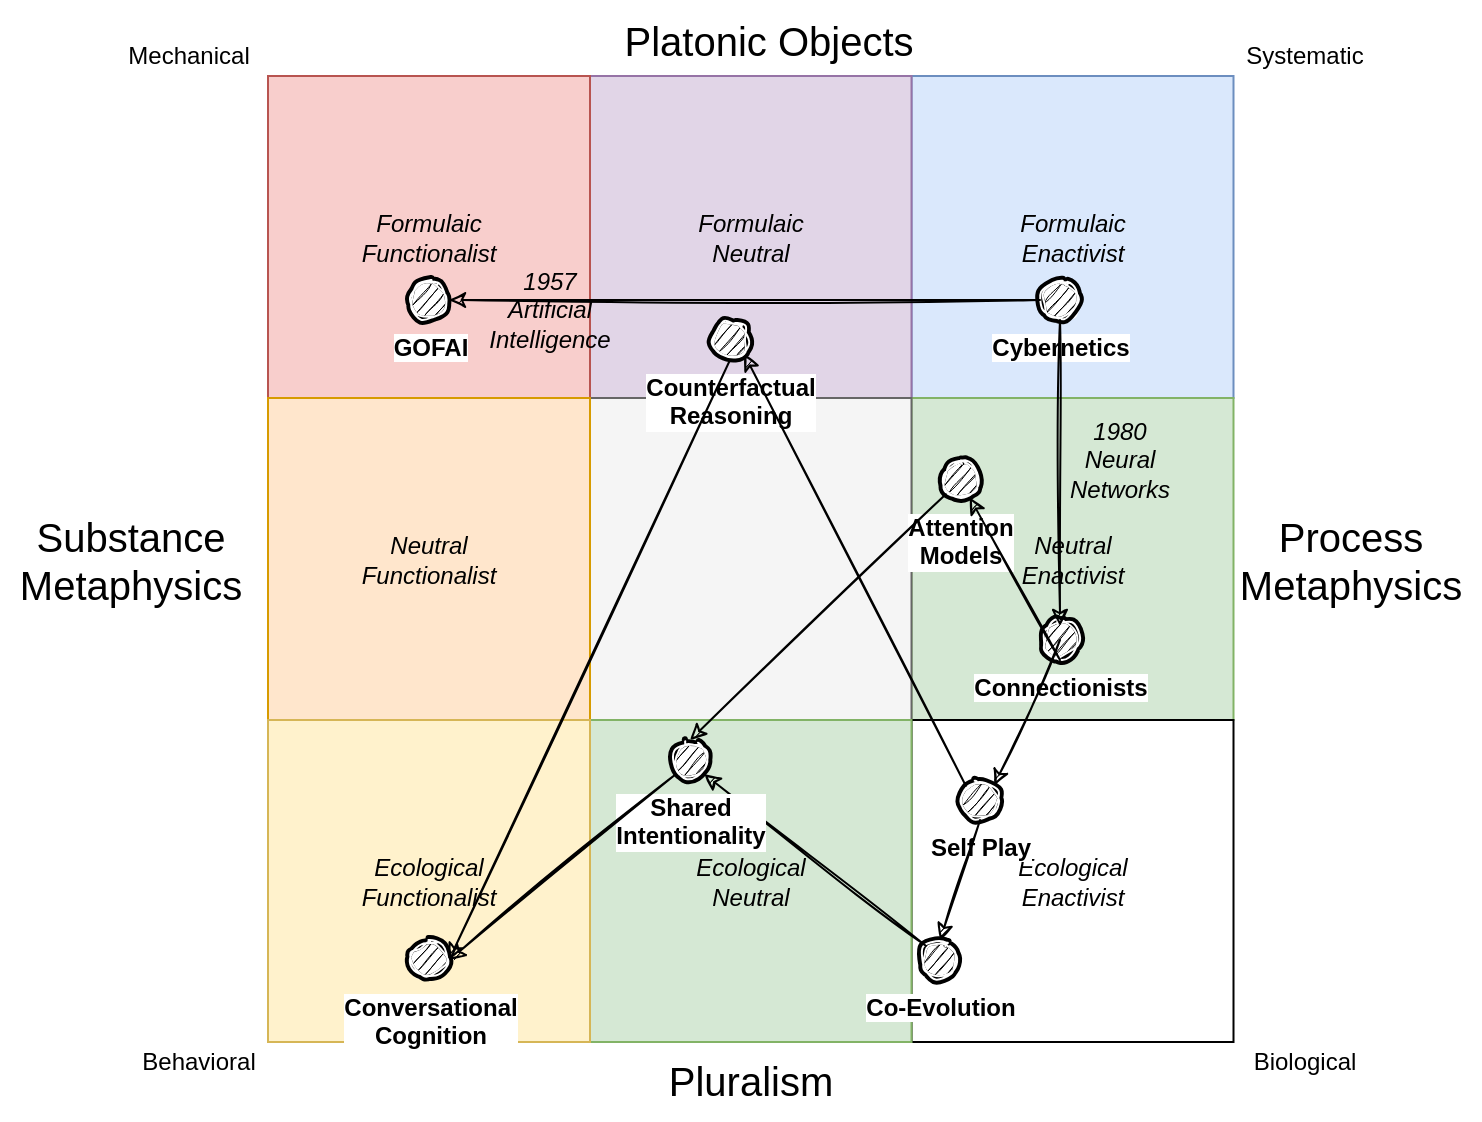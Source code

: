 <mxfile version="20.1.1" type="github"><diagram id="e_Nu4UiDqZK5FSXZQxsC" name="Page-1"><mxGraphModel dx="1811" dy="588" grid="1" gridSize="10" guides="1" tooltips="1" connect="1" arrows="1" fold="1" page="1" pageScale="1" pageWidth="850" pageHeight="1100" math="0" shadow="0"><root><mxCell id="0"/><mxCell id="1" parent="0"/><mxCell id="sh00X7Pk_uNUSvd-SBW9-1" value="Formulaic&lt;br&gt;Enactivist" style="whiteSpace=wrap;html=1;aspect=fixed;fillColor=#dae8fc;strokeColor=#6c8ebf;fontStyle=2" parent="1" vertex="1"><mxGeometry x="435.75" y="38" width="161" height="161" as="geometry"/></mxCell><mxCell id="sh00X7Pk_uNUSvd-SBW9-2" value="Formulaic&lt;br&gt;Neutral" style="whiteSpace=wrap;html=1;aspect=fixed;fillColor=#e1d5e7;strokeColor=#9673a6;labelPosition=center;verticalLabelPosition=middle;align=center;verticalAlign=middle;fontStyle=2" parent="1" vertex="1"><mxGeometry x="274.75" y="38" width="161" height="161" as="geometry"/></mxCell><mxCell id="sh00X7Pk_uNUSvd-SBW9-3" value="Formulaic&lt;br&gt;Functionalist" style="whiteSpace=wrap;html=1;aspect=fixed;fillColor=#f8cecc;strokeColor=#b85450;fontStyle=2" parent="1" vertex="1"><mxGeometry x="114.0" y="38" width="161" height="161" as="geometry"/></mxCell><mxCell id="sh00X7Pk_uNUSvd-SBW9-4" value="Neutral&lt;br&gt;Enactivist" style="whiteSpace=wrap;html=1;aspect=fixed;fillColor=#d5e8d4;strokeColor=#82b366;fontStyle=2" parent="1" vertex="1"><mxGeometry x="435.75" y="199" width="161" height="161" as="geometry"/></mxCell><mxCell id="sh00X7Pk_uNUSvd-SBW9-5" value="" style="whiteSpace=wrap;html=1;aspect=fixed;fillColor=#f5f5f5;strokeColor=#666666;fontColor=#333333;" parent="1" vertex="1"><mxGeometry x="274.75" y="199" width="161" height="161" as="geometry"/></mxCell><mxCell id="sh00X7Pk_uNUSvd-SBW9-6" value="Neutral&lt;br&gt;Functionalist" style="whiteSpace=wrap;html=1;aspect=fixed;fillColor=#ffe6cc;strokeColor=#d79b00;fontStyle=2" parent="1" vertex="1"><mxGeometry x="114" y="199" width="161" height="161" as="geometry"/></mxCell><mxCell id="sh00X7Pk_uNUSvd-SBW9-7" value="Ecological&lt;br&gt;Enactivist" style="whiteSpace=wrap;html=1;aspect=fixed;fontStyle=2" parent="1" vertex="1"><mxGeometry x="435.75" y="360" width="161" height="161" as="geometry"/></mxCell><mxCell id="sh00X7Pk_uNUSvd-SBW9-8" value="Ecological&lt;br&gt;Neutral" style="whiteSpace=wrap;html=1;aspect=fixed;fillColor=#d5e8d4;strokeColor=#82b366;fontStyle=2" parent="1" vertex="1"><mxGeometry x="274.75" y="360" width="161" height="161" as="geometry"/></mxCell><mxCell id="sh00X7Pk_uNUSvd-SBW9-9" value="Ecological&lt;br&gt;Functionalist" style="whiteSpace=wrap;html=1;aspect=fixed;fillColor=#fff2cc;strokeColor=#d6b656;fontStyle=2" parent="1" vertex="1"><mxGeometry x="114" y="360" width="161" height="161" as="geometry"/></mxCell><mxCell id="trqewR6XDROr1OXFbvpF-8" value="Pluralism" style="text;html=1;align=center;verticalAlign=middle;resizable=0;points=[];autosize=1;fontSize=20;" parent="1" vertex="1"><mxGeometry x="300" y="520" width="110" height="40" as="geometry"/></mxCell><mxCell id="trqewR6XDROr1OXFbvpF-9" value="Platonic Objects" style="text;html=1;align=center;verticalAlign=middle;resizable=0;points=[];autosize=1;fontSize=20;" parent="1" vertex="1"><mxGeometry x="279" width="170" height="40" as="geometry"/></mxCell><mxCell id="trqewR6XDROr1OXFbvpF-10" value="Process&lt;br&gt;Metaphysics" style="text;html=1;align=center;verticalAlign=middle;resizable=0;points=[];autosize=1;fontSize=20;" parent="1" vertex="1"><mxGeometry x="590" y="250" width="130" height="60" as="geometry"/></mxCell><mxCell id="trqewR6XDROr1OXFbvpF-11" value="Substance&lt;br&gt;Metaphysics" style="text;html=1;align=center;verticalAlign=middle;resizable=0;points=[];autosize=1;fontSize=20;" parent="1" vertex="1"><mxGeometry x="-20" y="250" width="130" height="60" as="geometry"/></mxCell><mxCell id="PCBCEUplg-xkWiTj8X5o-1" value="Mechanical" style="text;html=1;align=center;verticalAlign=middle;resizable=0;points=[];autosize=1;" parent="1" vertex="1"><mxGeometry x="34" y="18" width="80" height="20" as="geometry"/></mxCell><mxCell id="PCBCEUplg-xkWiTj8X5o-2" value="Systematic" style="text;html=1;align=center;verticalAlign=middle;resizable=0;points=[];autosize=1;" parent="1" vertex="1"><mxGeometry x="596.75" y="18" width="70" height="20" as="geometry"/></mxCell><mxCell id="PCBCEUplg-xkWiTj8X5o-3" value="Biological" style="text;html=1;align=center;verticalAlign=middle;resizable=0;points=[];autosize=1;" parent="1" vertex="1"><mxGeometry x="596.75" y="521" width="70" height="20" as="geometry"/></mxCell><mxCell id="PCBCEUplg-xkWiTj8X5o-4" value="Behavioral" style="text;html=1;align=center;verticalAlign=middle;resizable=0;points=[];autosize=1;" parent="1" vertex="1"><mxGeometry x="44" y="521" width="70" height="20" as="geometry"/></mxCell><mxCell id="PCBCEUplg-xkWiTj8X5o-8" style="edgeStyle=orthogonalEdgeStyle;rounded=0;orthogonalLoop=1;jettySize=auto;html=1;exitX=0.5;exitY=1;exitDx=0;exitDy=0;" parent="1" edge="1"><mxGeometry relative="1" as="geometry"><mxPoint x="345" y="390" as="sourcePoint"/><mxPoint x="345" y="390" as="targetPoint"/></mxGeometry></mxCell><mxCell id="yZrjjNsprhIIdJXyeB74-1" value="Cybernetics" style="shape=mxgraph.bpmn.shape;html=1;verticalLabelPosition=bottom;labelBackgroundColor=#ffffff;verticalAlign=top;align=center;perimeter=ellipsePerimeter;outlineConnect=0;outline=end;symbol=terminate;rotation=0;fontStyle=1;sketch=1;" parent="1" vertex="1"><mxGeometry x="500" y="140" width="20" height="20" as="geometry"/></mxCell><mxCell id="yZrjjNsprhIIdJXyeB74-2" value="GOFAI" style="shape=mxgraph.bpmn.shape;html=1;verticalLabelPosition=bottom;labelBackgroundColor=#ffffff;verticalAlign=top;align=center;perimeter=ellipsePerimeter;outlineConnect=0;outline=end;symbol=terminate;rotation=0;fontStyle=1;sketch=1;" parent="1" vertex="1"><mxGeometry x="184.5" y="140" width="20" height="20" as="geometry"/></mxCell><mxCell id="yZrjjNsprhIIdJXyeB74-3" value="Connectionists" style="shape=mxgraph.bpmn.shape;html=1;verticalLabelPosition=bottom;labelBackgroundColor=#ffffff;verticalAlign=top;align=center;perimeter=ellipsePerimeter;outlineConnect=0;outline=end;symbol=terminate;rotation=0;fontStyle=1;sketch=1;" parent="1" vertex="1"><mxGeometry x="500" y="310" width="20" height="20" as="geometry"/></mxCell><mxCell id="yZrjjNsprhIIdJXyeB74-6" value="" style="endArrow=classic;html=1;entryX=1;entryY=0.5;entryDx=0;entryDy=0;exitX=0;exitY=0.5;exitDx=0;exitDy=0;sketch=1;" parent="1" source="yZrjjNsprhIIdJXyeB74-1" target="yZrjjNsprhIIdJXyeB74-2" edge="1"><mxGeometry width="50" height="50" relative="1" as="geometry"><mxPoint x="280" y="340" as="sourcePoint"/><mxPoint x="330" y="290" as="targetPoint"/></mxGeometry></mxCell><mxCell id="yZrjjNsprhIIdJXyeB74-7" value="" style="endArrow=classic;html=1;exitX=0.5;exitY=1;exitDx=0;exitDy=0;sketch=1;" parent="1" source="yZrjjNsprhIIdJXyeB74-1" edge="1"><mxGeometry width="50" height="50" relative="1" as="geometry"><mxPoint x="280" y="340" as="sourcePoint"/><mxPoint x="510" y="313" as="targetPoint"/></mxGeometry></mxCell><mxCell id="yZrjjNsprhIIdJXyeB74-8" value="1957 Artificial Intelligence" style="text;html=1;strokeColor=none;fillColor=none;align=center;verticalAlign=middle;whiteSpace=wrap;rounded=0;fontStyle=2" parent="1" vertex="1"><mxGeometry x="235" y="130" width="40" height="50" as="geometry"/></mxCell><mxCell id="yZrjjNsprhIIdJXyeB74-9" value="&lt;i&gt;1980 Neural Networks&lt;/i&gt;" style="text;html=1;strokeColor=none;fillColor=none;align=center;verticalAlign=middle;whiteSpace=wrap;rounded=0;" parent="1" vertex="1"><mxGeometry x="520" y="220" width="40" height="20" as="geometry"/></mxCell><mxCell id="yZrjjNsprhIIdJXyeB74-11" value="Conversational&lt;br&gt;Cognition" style="shape=mxgraph.bpmn.shape;html=1;verticalLabelPosition=bottom;labelBackgroundColor=#ffffff;verticalAlign=top;align=center;perimeter=ellipsePerimeter;outlineConnect=0;outline=end;symbol=terminate;rotation=0;fontStyle=1;sketch=1;" parent="1" vertex="1"><mxGeometry x="184.5" y="470" width="20" height="20" as="geometry"/></mxCell><mxCell id="yZrjjNsprhIIdJXyeB74-13" value="Self Play" style="shape=mxgraph.bpmn.shape;html=1;verticalLabelPosition=bottom;labelBackgroundColor=#ffffff;verticalAlign=top;align=center;perimeter=ellipsePerimeter;outlineConnect=0;outline=end;symbol=terminate;rotation=0;fontStyle=1;sketch=1;" parent="1" vertex="1"><mxGeometry x="460" y="390" width="20" height="20" as="geometry"/></mxCell><mxCell id="yZrjjNsprhIIdJXyeB74-15" value="Co-Evolution" style="shape=mxgraph.bpmn.shape;html=1;verticalLabelPosition=bottom;labelBackgroundColor=#ffffff;verticalAlign=top;align=center;perimeter=ellipsePerimeter;outlineConnect=0;outline=end;symbol=terminate;rotation=0;fontStyle=1;sketch=1;" parent="1" vertex="1"><mxGeometry x="440" y="470" width="20" height="20" as="geometry"/></mxCell><mxCell id="yZrjjNsprhIIdJXyeB74-17" value="Attention&lt;br&gt;Models" style="shape=mxgraph.bpmn.shape;html=1;verticalLabelPosition=bottom;labelBackgroundColor=#ffffff;verticalAlign=top;align=center;perimeter=ellipsePerimeter;outlineConnect=0;outline=end;symbol=terminate;rotation=0;fontStyle=1;sketch=1;" parent="1" vertex="1"><mxGeometry x="450" y="230" width="20" height="20" as="geometry"/></mxCell><mxCell id="yZrjjNsprhIIdJXyeB74-19" value="" style="endArrow=classic;html=1;exitX=0.145;exitY=0.855;exitDx=0;exitDy=0;exitPerimeter=0;entryX=0.5;entryY=0;entryDx=0;entryDy=0;sketch=1;" parent="1" source="yZrjjNsprhIIdJXyeB74-17" target="qtk563ioWSZDDJOSvS5W-2" edge="1"><mxGeometry width="50" height="50" relative="1" as="geometry"><mxPoint y="530" as="sourcePoint"/><mxPoint x="50" y="480" as="targetPoint"/></mxGeometry></mxCell><mxCell id="yZrjjNsprhIIdJXyeB74-20" value="" style="endArrow=classic;html=1;exitX=0.145;exitY=0.145;exitDx=0;exitDy=0;entryX=0.855;entryY=0.855;entryDx=0;entryDy=0;entryPerimeter=0;exitPerimeter=0;sketch=1;" parent="1" source="yZrjjNsprhIIdJXyeB74-15" target="qtk563ioWSZDDJOSvS5W-2" edge="1"><mxGeometry width="50" height="50" relative="1" as="geometry"><mxPoint x="290" y="370" as="sourcePoint"/><mxPoint x="340" y="320" as="targetPoint"/></mxGeometry></mxCell><mxCell id="yZrjjNsprhIIdJXyeB74-23" value="" style="endArrow=classic;html=1;exitX=0.5;exitY=1;exitDx=0;exitDy=0;sketch=1;" parent="1" source="yZrjjNsprhIIdJXyeB74-3" target="yZrjjNsprhIIdJXyeB74-17" edge="1"><mxGeometry width="50" height="50" relative="1" as="geometry"><mxPoint x="50" y="520" as="sourcePoint"/><mxPoint x="100" y="470" as="targetPoint"/></mxGeometry></mxCell><mxCell id="yZrjjNsprhIIdJXyeB74-24" value="" style="endArrow=classic;html=1;entryX=0.855;entryY=0.145;entryDx=0;entryDy=0;entryPerimeter=0;sketch=1;" parent="1" target="yZrjjNsprhIIdJXyeB74-13" edge="1"><mxGeometry width="50" height="50" relative="1" as="geometry"><mxPoint x="510" y="320" as="sourcePoint"/><mxPoint x="340" y="320" as="targetPoint"/></mxGeometry></mxCell><mxCell id="yZrjjNsprhIIdJXyeB74-25" value="" style="endArrow=classic;html=1;exitX=0.5;exitY=1;exitDx=0;exitDy=0;entryX=0.5;entryY=0;entryDx=0;entryDy=0;sketch=1;" parent="1" source="yZrjjNsprhIIdJXyeB74-13" target="yZrjjNsprhIIdJXyeB74-15" edge="1"><mxGeometry width="50" height="50" relative="1" as="geometry"><mxPoint x="-10" y="580" as="sourcePoint"/><mxPoint x="40" y="530" as="targetPoint"/></mxGeometry></mxCell><mxCell id="qtk563ioWSZDDJOSvS5W-2" value="Shared&lt;br&gt;Intentionality" style="shape=mxgraph.bpmn.shape;html=1;verticalLabelPosition=bottom;labelBackgroundColor=#ffffff;verticalAlign=top;align=center;perimeter=ellipsePerimeter;outlineConnect=0;outline=end;symbol=terminate;rotation=0;fontStyle=1;sketch=1;" parent="1" vertex="1"><mxGeometry x="315" y="370" width="20" height="20" as="geometry"/></mxCell><mxCell id="qtk563ioWSZDDJOSvS5W-5" value="" style="endArrow=classic;html=1;exitX=0.145;exitY=0.855;exitDx=0;exitDy=0;exitPerimeter=0;entryX=1;entryY=0.5;entryDx=0;entryDy=0;sketch=1;" parent="1" source="qtk563ioWSZDDJOSvS5W-2" target="yZrjjNsprhIIdJXyeB74-11" edge="1"><mxGeometry width="50" height="50" relative="1" as="geometry"><mxPoint x="280" y="390" as="sourcePoint"/><mxPoint x="330" y="340" as="targetPoint"/></mxGeometry></mxCell><mxCell id="qtk563ioWSZDDJOSvS5W-6" value="Counterfactual&lt;br&gt;Reasoning" style="shape=mxgraph.bpmn.shape;html=1;verticalLabelPosition=bottom;labelBackgroundColor=#ffffff;verticalAlign=top;align=center;perimeter=ellipsePerimeter;outlineConnect=0;outline=end;symbol=terminate;rotation=0;fontStyle=1;sketch=1;" parent="1" vertex="1"><mxGeometry x="335" y="160" width="20" height="20" as="geometry"/></mxCell><mxCell id="qtk563ioWSZDDJOSvS5W-9" value="" style="endArrow=classic;html=1;entryX=0.855;entryY=0.855;entryDx=0;entryDy=0;entryPerimeter=0;exitX=0.145;exitY=0.145;exitDx=0;exitDy=0;exitPerimeter=0;sketch=1;" parent="1" source="yZrjjNsprhIIdJXyeB74-13" target="qtk563ioWSZDDJOSvS5W-6" edge="1"><mxGeometry width="50" height="50" relative="1" as="geometry"><mxPoint x="30" y="450" as="sourcePoint"/><mxPoint x="20" y="490" as="targetPoint"/></mxGeometry></mxCell><mxCell id="qtk563ioWSZDDJOSvS5W-10" value="" style="endArrow=classic;html=1;exitX=0.5;exitY=1;exitDx=0;exitDy=0;entryX=1;entryY=0.5;entryDx=0;entryDy=0;sketch=1;" parent="1" source="qtk563ioWSZDDJOSvS5W-6" target="yZrjjNsprhIIdJXyeB74-11" edge="1"><mxGeometry width="50" height="50" relative="1" as="geometry"><mxPoint x="280" y="380" as="sourcePoint"/><mxPoint x="330" y="330" as="targetPoint"/></mxGeometry></mxCell></root></mxGraphModel></diagram></mxfile>